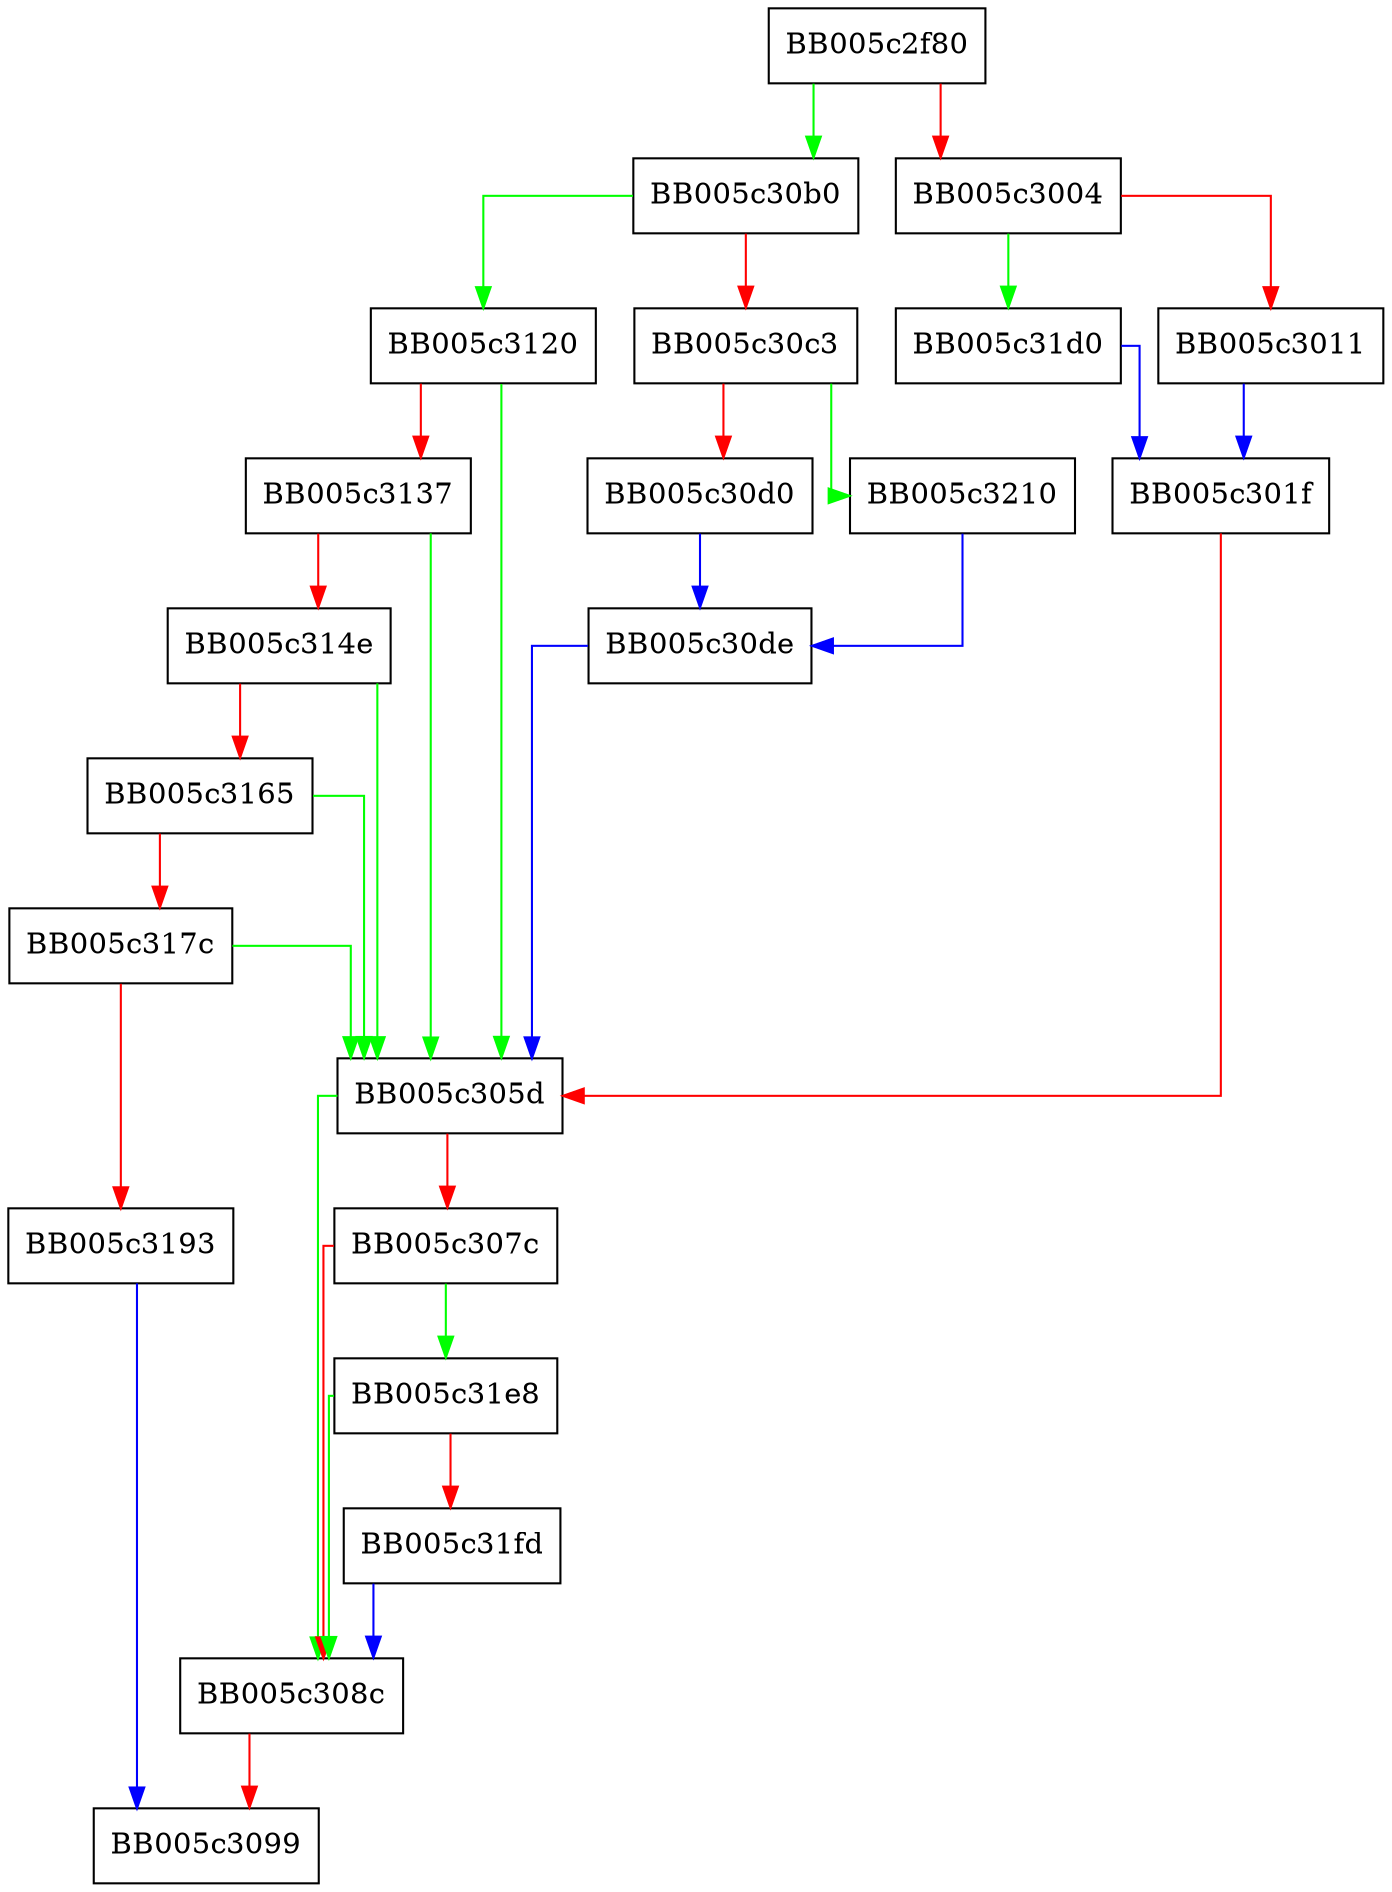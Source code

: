 digraph EVP_PKEY_Q_keygen {
  node [shape="box"];
  graph [splines=ortho];
  BB005c2f80 -> BB005c30b0 [color="green"];
  BB005c2f80 -> BB005c3004 [color="red"];
  BB005c3004 -> BB005c31d0 [color="green"];
  BB005c3004 -> BB005c3011 [color="red"];
  BB005c3011 -> BB005c301f [color="blue"];
  BB005c301f -> BB005c305d [color="red"];
  BB005c305d -> BB005c308c [color="green"];
  BB005c305d -> BB005c307c [color="red"];
  BB005c307c -> BB005c31e8 [color="green"];
  BB005c307c -> BB005c308c [color="red"];
  BB005c308c -> BB005c3099 [color="red"];
  BB005c30b0 -> BB005c3120 [color="green"];
  BB005c30b0 -> BB005c30c3 [color="red"];
  BB005c30c3 -> BB005c3210 [color="green"];
  BB005c30c3 -> BB005c30d0 [color="red"];
  BB005c30d0 -> BB005c30de [color="blue"];
  BB005c30de -> BB005c305d [color="blue"];
  BB005c3120 -> BB005c305d [color="green"];
  BB005c3120 -> BB005c3137 [color="red"];
  BB005c3137 -> BB005c305d [color="green"];
  BB005c3137 -> BB005c314e [color="red"];
  BB005c314e -> BB005c305d [color="green"];
  BB005c314e -> BB005c3165 [color="red"];
  BB005c3165 -> BB005c305d [color="green"];
  BB005c3165 -> BB005c317c [color="red"];
  BB005c317c -> BB005c305d [color="green"];
  BB005c317c -> BB005c3193 [color="red"];
  BB005c3193 -> BB005c3099 [color="blue"];
  BB005c31d0 -> BB005c301f [color="blue"];
  BB005c31e8 -> BB005c308c [color="green"];
  BB005c31e8 -> BB005c31fd [color="red"];
  BB005c31fd -> BB005c308c [color="blue"];
  BB005c3210 -> BB005c30de [color="blue"];
}